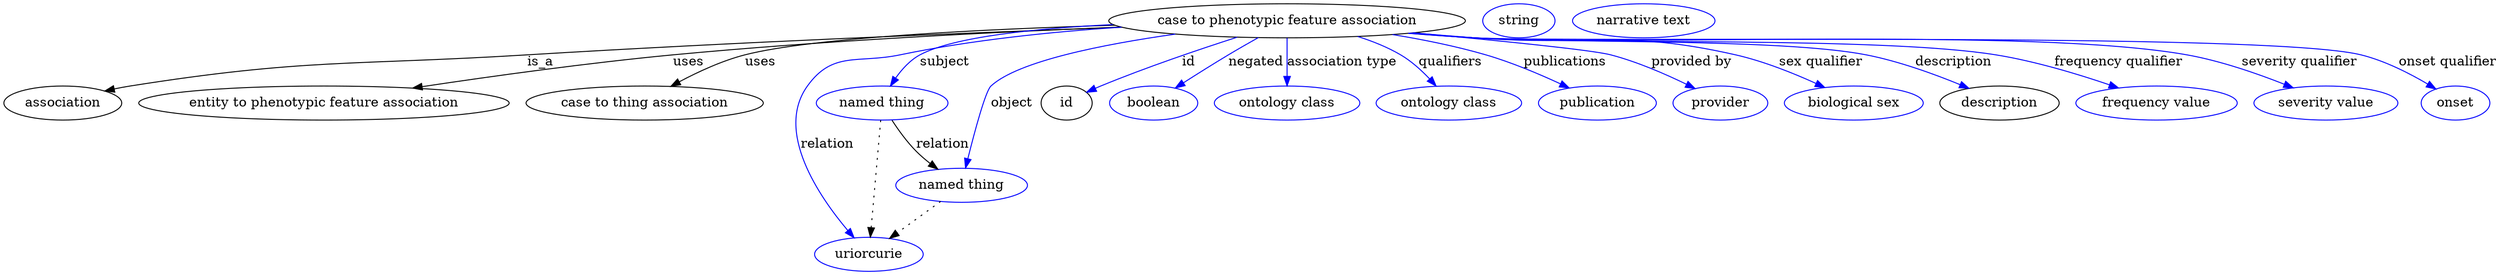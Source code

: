 digraph {
	graph [bb="0,0,2157.3,283"];
	node [label="\N"];
	"case to phenotypic feature association"	[height=0.5,
		label="case to phenotypic feature association",
		pos="1111,265",
		width=4.026];
	association	[height=0.5,
		pos="50.046,178",
		width=1.3902];
	"case to phenotypic feature association" -> association	[label=is_a,
		lp="440.05,221.5",
		pos="e,86.612,190.45 974.08,259.06 836.27,253.59 617.73,243.59 429.05,229 286.94,218.01 250.03,222.86 110.05,196 105.62,195.15 101.05,\
194.13 96.492,193.01"];
	"entity to phenotypic feature association"	[height=0.5,
		pos="268.05,178",
		width=4.1524];
	"case to phenotypic feature association" -> "entity to phenotypic feature association"	[label=uses,
		lp="571.05,221.5",
		pos="e,340.98,193.76 973.15,259.35 861.26,254.59 699.6,245.48 559.05,229 488.42,220.72 408.88,206.73 350.84,195.65"];
	"case to thing association"	[height=0.5,
		pos="532.05,178",
		width=2.69];
	"case to phenotypic feature association" -> "case to thing association"	[label=uses,
		lp="631.05,221.5",
		pos="e,554.36,195.62 969.59,260.95 847.88,257.04 682.21,248.28 619.05,229 599.08,222.91 578.75,211.56 562.76,201.22"];
	subject	[color=blue,
		height=0.5,
		label="named thing",
		pos="740.05,178",
		width=1.5346];
	"case to phenotypic feature association" -> subject	[color=blue,
		label=subject,
		lp="797.55,221.5",
		pos="e,748.19,195.88 971.06,260.31 895.34,256.17 810.78,247.43 778.05,229 767.97,223.32 759.71,213.77 753.51,204.52",
		style=solid];
	relation	[color=blue,
		height=0.5,
		label=uriorcurie,
		pos="727.05,18",
		width=1.2638];
	"case to phenotypic feature association" -> relation	[color=blue,
		label=relation,
		lp="688.05,134.5",
		pos="e,713.98,35.304 966.71,263.16 852.93,258.79 708.24,243.66 676.05,196 643.78,148.24 682.22,80.001 707.81,43.788",
		style=solid];
	object	[color=blue,
		height=0.5,
		label="named thing",
		pos="810.05,91",
		width=1.5346];
	"case to phenotypic feature association" -> object	[color=blue,
		label=object,
		lp="857.05,178",
		pos="e,814.03,109.26 1019.4,250.98 951.24,239.51 865.69,220.77 840.05,196 834.42,190.57 823.41,148.18 816.41,119.23",
		style=solid];
	id	[height=0.5,
		pos="910.05,178",
		width=0.75];
	"case to phenotypic feature association" -> id	[color=blue,
		label=id,
		lp="1028.5,221.5",
		pos="e,931.28,189.25 1069.8,247.66 1036.3,234.23 987.85,214.47 946.05,196 944.24,195.2 942.4,194.37 940.54,193.53",
		style=solid];
	negated	[color=blue,
		height=0.5,
		label=boolean,
		pos="993.05,178",
		width=1.0652];
	"case to phenotypic feature association" -> negated	[color=blue,
		label=negated,
		lp="1081.5,221.5",
		pos="e,1013.2,193.49 1087.7,247.21 1068.7,233.49 1041.7,214.05 1021.4,199.43",
		style=solid];
	"association type"	[color=blue,
		height=0.5,
		label="ontology class",
		pos="1111,178",
		width=1.7151];
	"case to phenotypic feature association" -> "association type"	[color=blue,
		label="association type",
		lp="1155,221.5",
		pos="e,1111,196.18 1111,246.8 1111,235.16 1111,219.55 1111,206.24",
		style=solid];
	qualifiers	[color=blue,
		height=0.5,
		label="ontology class",
		pos="1252,178",
		width=1.7151];
	"case to phenotypic feature association" -> qualifiers	[color=blue,
		label=qualifiers,
		lp="1246.5,221.5",
		pos="e,1239,195.69 1164.5,248.11 1177.7,243.02 1191.3,236.67 1203,229 1213.7,222 1223.9,212.31 1232.2,203.32",
		style=solid];
	publications	[color=blue,
		height=0.5,
		label=publication,
		pos="1382,178",
		width=1.3902];
	"case to phenotypic feature association" -> publications	[color=blue,
		label=publications,
		lp="1345.5,221.5",
		pos="e,1355.7,193.51 1194.3,250.25 1220.8,244.84 1250,237.79 1276,229 1300.3,220.81 1326.4,208.57 1346.6,198.25",
		style=solid];
	"provided by"	[color=blue,
		height=0.5,
		label=provider,
		pos="1490,178",
		width=1.1193];
	"case to phenotypic feature association" -> "provided by"	[color=blue,
		label="provided by",
		lp="1456,221.5",
		pos="e,1466.2,192.75 1214.1,252.29 1284,244.07 1366.7,233.74 1383,229 1409,221.46 1436.6,208.43 1457.3,197.56",
		style=solid];
	"sex qualifier"	[color=blue,
		height=0.5,
		label="biological sex",
		pos="1608,178",
		width=1.661];
	"case to phenotypic feature association" -> "sex qualifier"	[color=blue,
		label="sex qualifier",
		lp="1569.5,221.5",
		pos="e,1580.6,194.03 1213,252.2 1230.1,250.37 1247.5,248.56 1264,247 1365.7,237.36 1394,253.69 1493,229 1520.4,222.18 1549.5,209.47 1571.6,\
198.57",
		style=solid];
	description	[height=0.5,
		pos="1736,178",
		width=1.3902];
	"case to phenotypic feature association" -> description	[color=blue,
		label=description,
		lp="1685.5,221.5",
		pos="e,1707.9,192.91 1211.4,252.01 1228.9,250.15 1247,248.39 1264,247 1416.2,234.57 1457.8,260.99 1607,229 1639,222.15 1673.5,208.45 \
1698.7,197.12",
		style=solid];
	"frequency qualifier"	[color=blue,
		height=0.5,
		label="frequency value",
		pos="1872,178",
		width=1.8776];
	"case to phenotypic feature association" -> "frequency qualifier"	[color=blue,
		label="frequency qualifier",
		lp="1827.5,221.5",
		pos="e,1837.1,193.57 1210.5,251.91 1228.3,250.04 1246.7,248.3 1264,247 1466.3,231.79 1520.4,265.04 1720,229 1757.1,222.3 1797.6,208.66 \
1827.4,197.32",
		style=solid];
	"severity qualifier"	[color=blue,
		height=0.5,
		label="severity value",
		pos="2017,178",
		width=1.661];
	"case to phenotypic feature association" -> "severity qualifier"	[color=blue,
		label="severity qualifier",
		lp="1982,221.5",
		pos="e,1986.7,193.58 1210.1,251.8 1228,249.93 1246.6,248.22 1264,247 1401.3,237.39 1748,255.41 1883,229 1915.9,222.57 1951.4,209.03 1977.5,\
197.66",
		style=solid];
	"onset qualifier"	[color=blue,
		height=0.5,
		label=onset,
		pos="2128,178",
		width=0.81243];
	"case to phenotypic feature association" -> "onset qualifier"	[color=blue,
		label="onset qualifier",
		lp="2109,221.5",
		pos="e,2109.3,192.12 1209.7,251.76 1227.8,249.88 1246.4,248.18 1264,247 1349.2,241.28 1949.4,250.27 2032,229 2056.8,222.64 2082.3,208.96 \
2100.8,197.52",
		style=solid];
	subject -> relation	[pos="e,728.46,36.188 738.63,159.79 736.38,132.48 731.98,78.994 729.3,46.38",
		style=dotted];
	subject -> object	[label=relation,
		lp="796.05,134.5",
		pos="e,792.69,108.17 750.7,160.26 757.3,150.28 766.19,137.55 775.05,127 778.26,123.17 781.82,119.27 785.4,115.54"];
	object -> relation	[pos="e,745.23,34.559 791.21,73.889 779.91,64.223 765.38,51.791 753,41.203",
		style=dotted];
	association_id	[color=blue,
		height=0.5,
		label=string,
		pos="1304,265",
		width=0.84854];
	"entity to phenotypic feature association_description"	[color=blue,
		height=0.5,
		label="narrative text",
		pos="1410,265",
		width=1.6068];
}
